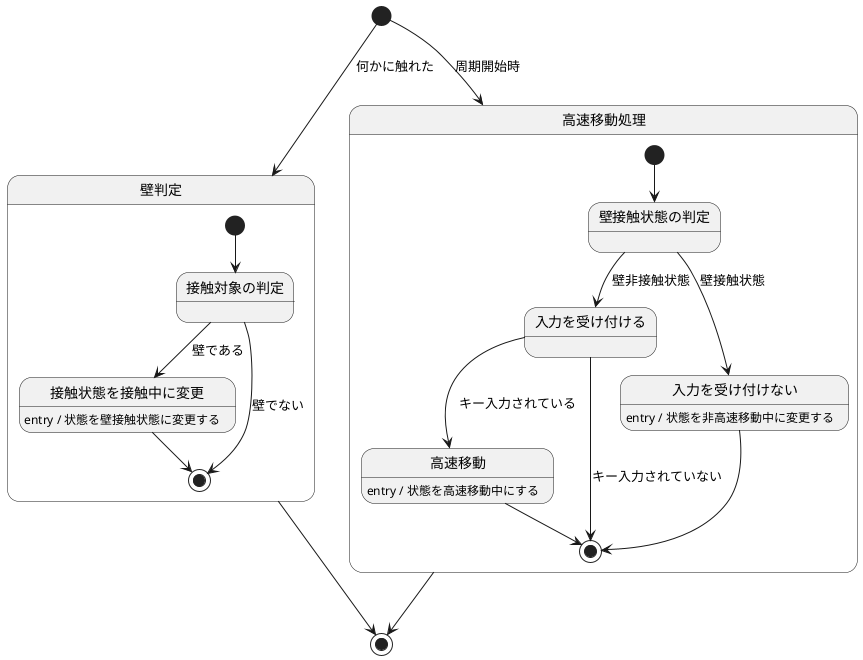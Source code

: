 @startuml

[*] --> 壁判定 : 何かに触れた
壁判定 -->  [*]

state 壁判定{
[*] --> 接触対象の判定
接触対象の判定 --> 接触状態を接触中に変更 : 壁である
接触状態を接触中に変更 : entry / 状態を壁接触状態に変更する
接触対象の判定 --> [*] : 壁でない
接触状態を接触中に変更 --> [*]
}

[*] --> 高速移動処理 : 周期開始時
高速移動処理 -->  [*]

state 高速移動処理 {
[*] --> 壁接触状態の判定
壁接触状態の判定 --> 入力を受け付ける : 壁非接触状態
壁接触状態の判定 --> 入力を受け付けない : 壁接触状態

入力を受け付ける --> 高速移動 : キー入力されている
高速移動 : entry / 状態を高速移動中にする
高速移動 --> [*]
入力を受け付ける --> [*] : キー入力されていない
入力を受け付けない --> [*]
入力を受け付けない : entry / 状態を非高速移動中に変更する
}


@enduml